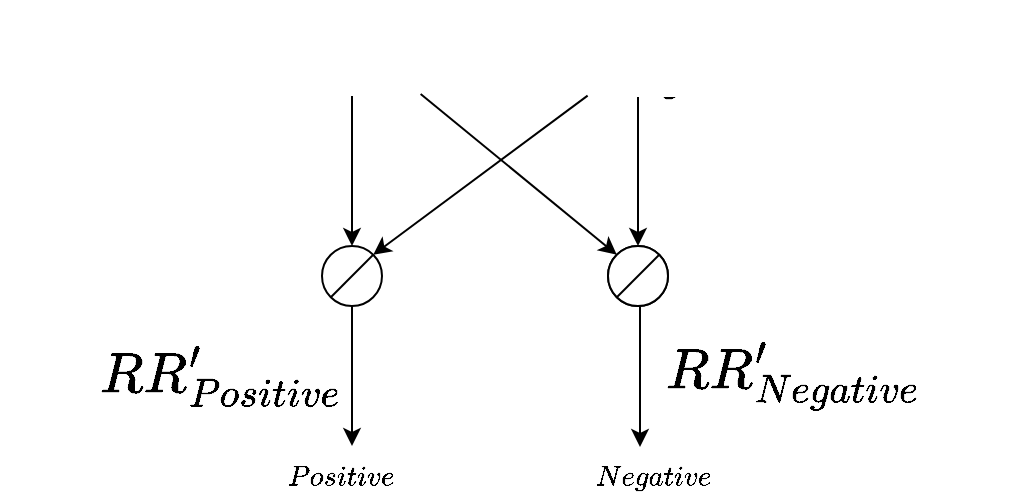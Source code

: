 <mxfile version="12.3.8" type="github" pages="1">
  <diagram id="ErTGY_6ML-W6KUS1sWa1" name="Page-1">
    <mxGraphModel dx="677" dy="378" grid="1" gridSize="10" guides="1" tooltips="1" connect="1" arrows="1" fold="1" page="1" pageScale="1" pageWidth="827" pageHeight="1169" math="1" shadow="0">
      <root>
        <mxCell id="0"/>
        <mxCell id="1" parent="0"/>
        <mxCell id="Fuug4zXgTjasP_kXOBZ3-1" value="" style="group" vertex="1" connectable="0" parent="1">
          <mxGeometry x="161" y="161" width="30" height="30" as="geometry"/>
        </mxCell>
        <mxCell id="Fuug4zXgTjasP_kXOBZ3-2" value="" style="group" vertex="1" connectable="0" parent="Fuug4zXgTjasP_kXOBZ3-1">
          <mxGeometry width="30" height="30" as="geometry"/>
        </mxCell>
        <mxCell id="Fuug4zXgTjasP_kXOBZ3-3" value="" style="group" vertex="1" connectable="0" parent="Fuug4zXgTjasP_kXOBZ3-2">
          <mxGeometry width="30" height="30" as="geometry"/>
        </mxCell>
        <mxCell id="Fuug4zXgTjasP_kXOBZ3-4" value="" style="ellipse;whiteSpace=wrap;html=1;aspect=fixed;" vertex="1" parent="Fuug4zXgTjasP_kXOBZ3-3">
          <mxGeometry width="30" height="30" as="geometry"/>
        </mxCell>
        <mxCell id="Fuug4zXgTjasP_kXOBZ3-5" value="" style="endArrow=none;html=1;" edge="1" parent="Fuug4zXgTjasP_kXOBZ3-3">
          <mxGeometry width="50" height="50" relative="1" as="geometry">
            <mxPoint x="4.286" y="25.714" as="sourcePoint"/>
            <mxPoint x="25.714" y="4.286" as="targetPoint"/>
          </mxGeometry>
        </mxCell>
        <mxCell id="Fuug4zXgTjasP_kXOBZ3-6" value="&lt;span style=&quot;font-size: 32px ; text-align: left&quot;&gt;$$A$$&lt;/span&gt;" style="text;html=1;align=center;verticalAlign=middle;resizable=0;points=[];;autosize=1;" vertex="1" parent="1">
          <mxGeometry x="127" y="55" width="110" height="30" as="geometry"/>
        </mxCell>
        <mxCell id="Fuug4zXgTjasP_kXOBZ3-7" value="&lt;div style=&quot;text-align: left&quot;&gt;&lt;span style=&quot;font-size: 32px&quot;&gt;$$A_0$$&lt;/span&gt;&lt;/div&gt;" style="text;html=1;align=center;verticalAlign=middle;resizable=0;points=[];;autosize=1;" vertex="1" parent="1">
          <mxGeometry x="250" y="55" width="140" height="30" as="geometry"/>
        </mxCell>
        <mxCell id="Fuug4zXgTjasP_kXOBZ3-8" style="edgeStyle=orthogonalEdgeStyle;rounded=0;orthogonalLoop=1;jettySize=auto;html=1;exitX=0.5;exitY=1;exitDx=0;exitDy=0;" edge="1" parent="1" source="Fuug4zXgTjasP_kXOBZ3-4">
          <mxGeometry relative="1" as="geometry">
            <mxPoint x="176" y="261" as="targetPoint"/>
          </mxGeometry>
        </mxCell>
        <mxCell id="Fuug4zXgTjasP_kXOBZ3-9" value="&lt;font style=&quot;font-size: 24px&quot;&gt;$$RR&#39;_{Positive}$$&lt;/font&gt;" style="text;html=1;align=center;verticalAlign=middle;resizable=0;points=[];;autosize=1;" vertex="1" parent="1">
          <mxGeometry y="216" width="220" height="20" as="geometry"/>
        </mxCell>
        <mxCell id="Fuug4zXgTjasP_kXOBZ3-10" value="" style="ellipse;whiteSpace=wrap;html=1;aspect=fixed;" vertex="1" parent="1">
          <mxGeometry x="304" y="161" width="30" height="30" as="geometry"/>
        </mxCell>
        <mxCell id="Fuug4zXgTjasP_kXOBZ3-11" value="" style="group" vertex="1" connectable="0" parent="1">
          <mxGeometry x="304" y="161" width="30" height="30" as="geometry"/>
        </mxCell>
        <mxCell id="Fuug4zXgTjasP_kXOBZ3-12" value="" style="group" vertex="1" connectable="0" parent="Fuug4zXgTjasP_kXOBZ3-11">
          <mxGeometry width="30" height="30" as="geometry"/>
        </mxCell>
        <mxCell id="Fuug4zXgTjasP_kXOBZ3-13" value="" style="group" vertex="1" connectable="0" parent="Fuug4zXgTjasP_kXOBZ3-12">
          <mxGeometry width="30" height="30" as="geometry"/>
        </mxCell>
        <mxCell id="Fuug4zXgTjasP_kXOBZ3-14" value="" style="ellipse;whiteSpace=wrap;html=1;aspect=fixed;" vertex="1" parent="Fuug4zXgTjasP_kXOBZ3-13">
          <mxGeometry width="30" height="30" as="geometry"/>
        </mxCell>
        <mxCell id="Fuug4zXgTjasP_kXOBZ3-15" value="" style="endArrow=none;html=1;" edge="1" parent="Fuug4zXgTjasP_kXOBZ3-13">
          <mxGeometry width="50" height="50" relative="1" as="geometry">
            <mxPoint x="4.286" y="25.714" as="sourcePoint"/>
            <mxPoint x="25.714" y="4.286" as="targetPoint"/>
          </mxGeometry>
        </mxCell>
        <mxCell id="Fuug4zXgTjasP_kXOBZ3-16" style="edgeStyle=orthogonalEdgeStyle;rounded=0;orthogonalLoop=1;jettySize=auto;html=1;exitX=0.5;exitY=1;exitDx=0;exitDy=0;entryX=0.5;entryY=0;entryDx=0;entryDy=0;fontColor=#FFFFFF;" edge="1" parent="1" source="Fuug4zXgTjasP_kXOBZ3-17" target="Fuug4zXgTjasP_kXOBZ3-4">
          <mxGeometry relative="1" as="geometry"/>
        </mxCell>
        <mxCell id="Fuug4zXgTjasP_kXOBZ3-17" value="" style="whiteSpace=wrap;html=1;aspect=fixed;fontColor=#FFFFFF;strokeColor=none;" vertex="1" parent="1">
          <mxGeometry x="152.5" y="39" width="47" height="47" as="geometry"/>
        </mxCell>
        <mxCell id="Fuug4zXgTjasP_kXOBZ3-18" style="edgeStyle=orthogonalEdgeStyle;rounded=0;orthogonalLoop=1;jettySize=auto;html=1;exitX=0.5;exitY=1;exitDx=0;exitDy=0;entryX=0.5;entryY=0;entryDx=0;entryDy=0;fontColor=#FFFFFF;" edge="1" parent="1" source="Fuug4zXgTjasP_kXOBZ3-19" target="Fuug4zXgTjasP_kXOBZ3-14">
          <mxGeometry relative="1" as="geometry"/>
        </mxCell>
        <mxCell id="Fuug4zXgTjasP_kXOBZ3-19" value="" style="whiteSpace=wrap;html=1;aspect=fixed;fontColor=#FFFFFF;strokeColor=#FFFFFF;" vertex="1" parent="1">
          <mxGeometry x="295.5" y="39" width="47" height="47" as="geometry"/>
        </mxCell>
        <mxCell id="Fuug4zXgTjasP_kXOBZ3-20" value="" style="endArrow=classic;html=1;fontColor=#FFFFFF;entryX=0;entryY=0;entryDx=0;entryDy=0;" edge="1" parent="1" target="Fuug4zXgTjasP_kXOBZ3-14">
          <mxGeometry width="50" height="50" relative="1" as="geometry">
            <mxPoint x="210.309" y="85" as="sourcePoint"/>
            <mxPoint x="250" y="101" as="targetPoint"/>
          </mxGeometry>
        </mxCell>
        <mxCell id="Fuug4zXgTjasP_kXOBZ3-21" value="" style="endArrow=classic;html=1;fontColor=#FFFFFF;exitX=0.313;exitY=1.027;exitDx=0;exitDy=0;exitPerimeter=0;entryX=1;entryY=0;entryDx=0;entryDy=0;" edge="1" parent="1" source="Fuug4zXgTjasP_kXOBZ3-7" target="Fuug4zXgTjasP_kXOBZ3-4">
          <mxGeometry width="50" height="50" relative="1" as="geometry">
            <mxPoint x="207.472" y="95" as="sourcePoint"/>
            <mxPoint x="192" y="176" as="targetPoint"/>
          </mxGeometry>
        </mxCell>
        <mxCell id="Fuug4zXgTjasP_kXOBZ3-22" style="edgeStyle=orthogonalEdgeStyle;rounded=0;orthogonalLoop=1;jettySize=auto;html=1;exitX=0.5;exitY=1;exitDx=0;exitDy=0;" edge="1" parent="1">
          <mxGeometry relative="1" as="geometry">
            <mxPoint x="320" y="261.5" as="targetPoint"/>
            <mxPoint x="320" y="191.167" as="sourcePoint"/>
          </mxGeometry>
        </mxCell>
        <mxCell id="Fuug4zXgTjasP_kXOBZ3-23" value="&lt;font style=&quot;font-size: 24px&quot;&gt;$$RR&#39;_{Negative}$$&lt;/font&gt;" style="text;html=1;align=center;verticalAlign=middle;resizable=0;points=[];;autosize=1;direction=east;" vertex="1" parent="1">
          <mxGeometry x="281" y="216" width="230" height="20" as="geometry"/>
        </mxCell>
        <mxCell id="Fuug4zXgTjasP_kXOBZ3-24" value="&lt;font color=&quot;#000000&quot;&gt;$$Positive$$&lt;/font&gt;" style="text;html=1;align=center;verticalAlign=middle;resizable=0;points=[];;autosize=1;fontColor=#FFFFFF;" vertex="1" parent="1">
          <mxGeometry x="129.5" y="266" width="80" height="20" as="geometry"/>
        </mxCell>
        <mxCell id="Fuug4zXgTjasP_kXOBZ3-25" value="$$Negative$$" style="text;html=1;align=center;verticalAlign=middle;resizable=0;points=[];;autosize=1;" vertex="1" parent="1">
          <mxGeometry x="281" y="266" width="90" height="20" as="geometry"/>
        </mxCell>
      </root>
    </mxGraphModel>
  </diagram>
</mxfile>
